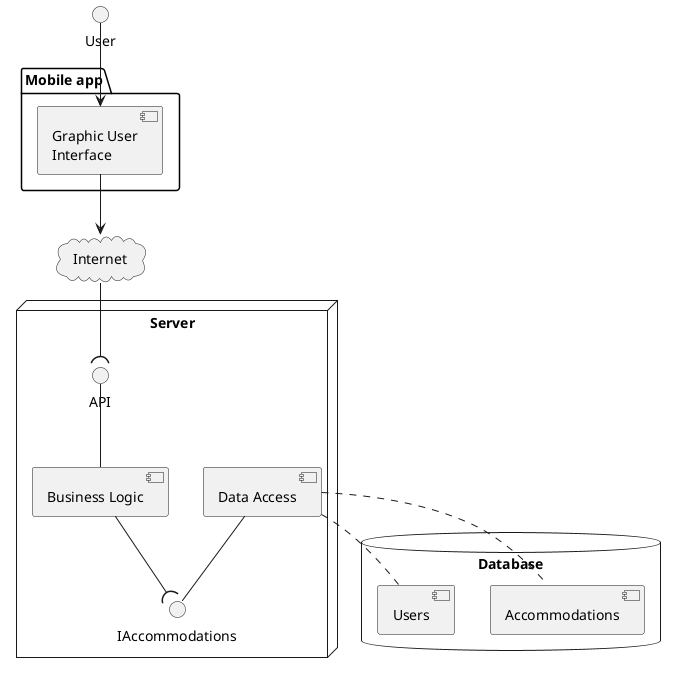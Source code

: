 @startuml

cloud Internet

node "Server" {
  interface API
  [Business Logic]
  [Data Access] as DA  
  interface IAccommodations
}

package "Mobile app" {
  component [Graphic User\nInterface] as GUI
}

database "Database" {
  [Accommodations]
  [Users]
}

GUI -down-> Internet
Internet -down-( API

[Business Logic] -up- API
DA -- IAccommodations
[Business Logic] --( IAccommodations
DA .. [Accommodations]
DA .. [Users]

User --> GUI



@enduml